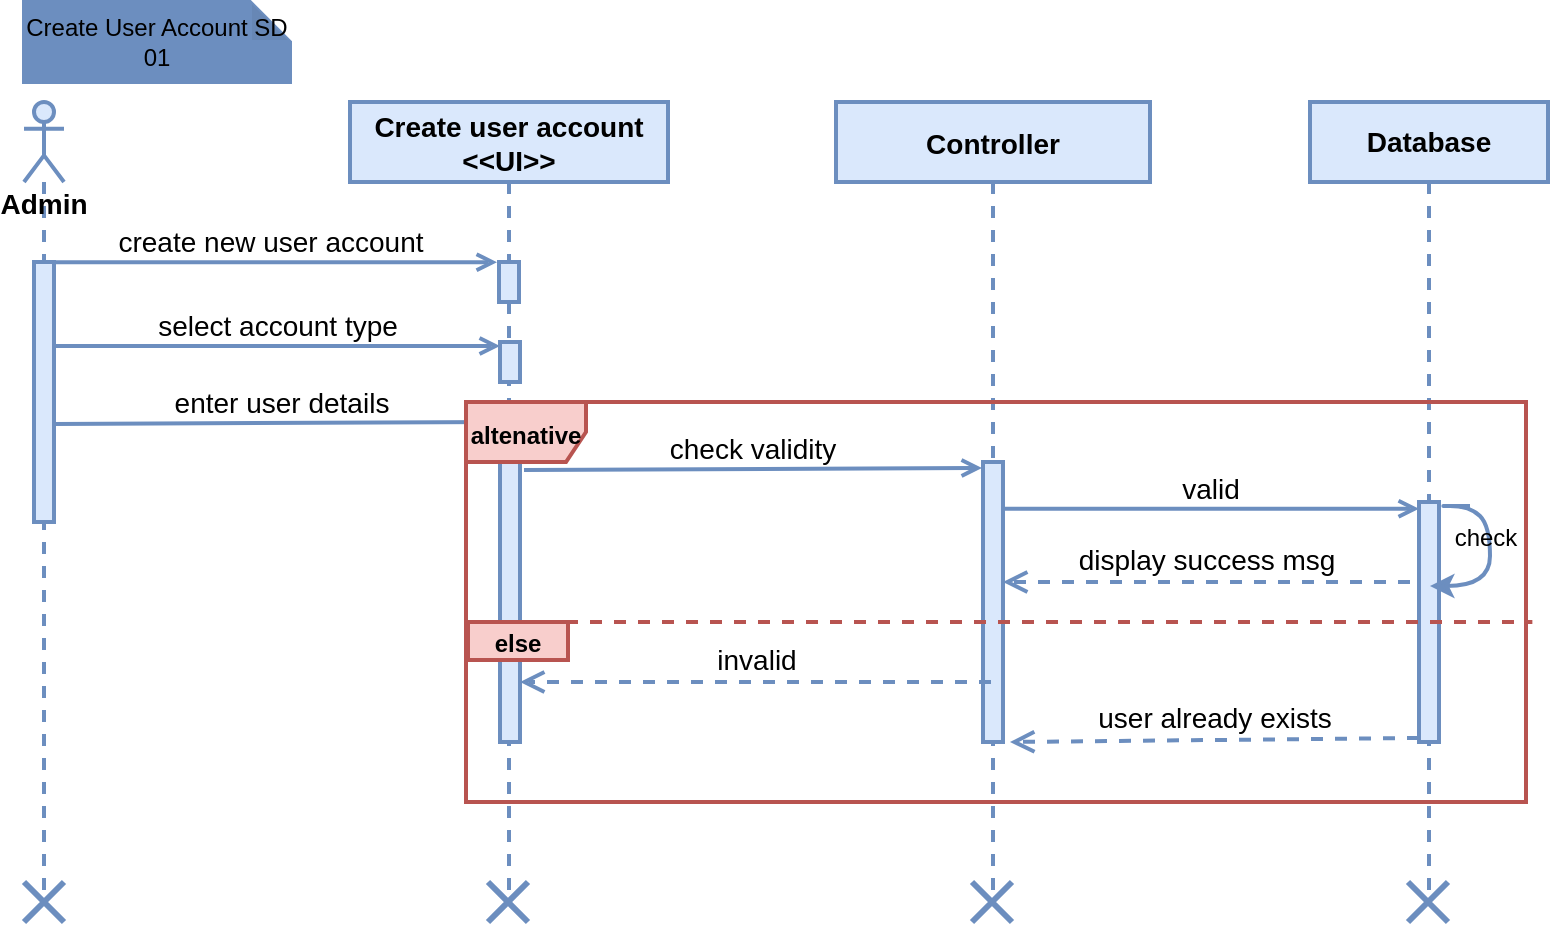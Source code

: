 <mxfile version="18.0.0" type="github" pages="5">
  <diagram id="kgpKYQtTHZ0yAKxKKP6v" name="Create user SD">
    <mxGraphModel dx="843" dy="440" grid="1" gridSize="10" guides="1" tooltips="1" connect="1" arrows="1" fold="1" page="1" pageScale="1" pageWidth="850" pageHeight="1100" math="0" shadow="0">
      <root>
        <mxCell id="0" />
        <mxCell id="1" parent="0" />
        <mxCell id="3nuBFxr9cyL0pnOWT2aG-1" value="Create user account&#xa;&lt;&lt;UI&gt;&gt;" style="shape=umlLifeline;perimeter=lifelinePerimeter;container=1;collapsible=0;recursiveResize=0;rounded=0;shadow=0;strokeWidth=2;fillColor=#dae8fc;strokeColor=#6c8ebf;fontSize=14;fontStyle=1" parent="1" vertex="1">
          <mxGeometry x="240" y="80" width="159" height="400" as="geometry" />
        </mxCell>
        <mxCell id="3nuBFxr9cyL0pnOWT2aG-2" value="" style="points=[];perimeter=orthogonalPerimeter;rounded=0;shadow=0;strokeWidth=2;fillColor=#dae8fc;strokeColor=#6c8ebf;fontSize=16;" parent="3nuBFxr9cyL0pnOWT2aG-1" vertex="1">
          <mxGeometry x="74.5" y="80" width="10" height="20" as="geometry" />
        </mxCell>
        <mxCell id="4RYpmid0m9nTcr_bTLxA-5" value="" style="html=1;points=[];perimeter=orthogonalPerimeter;fillColor=#dae8fc;strokeColor=#6c8ebf;fontSize=16;strokeWidth=2;" parent="3nuBFxr9cyL0pnOWT2aG-1" vertex="1">
          <mxGeometry x="75" y="120" width="10" height="20" as="geometry" />
        </mxCell>
        <mxCell id="4RYpmid0m9nTcr_bTLxA-6" value="" style="html=1;points=[];perimeter=orthogonalPerimeter;fillColor=#dae8fc;strokeColor=#6c8ebf;fontSize=16;strokeWidth=2;" parent="3nuBFxr9cyL0pnOWT2aG-1" vertex="1">
          <mxGeometry x="75" y="160" width="10" height="160" as="geometry" />
        </mxCell>
        <mxCell id="3nuBFxr9cyL0pnOWT2aG-5" value="Controller" style="shape=umlLifeline;perimeter=lifelinePerimeter;container=1;collapsible=0;recursiveResize=0;rounded=0;shadow=0;strokeWidth=2;fillColor=#dae8fc;strokeColor=#6c8ebf;fontSize=14;fontStyle=1" parent="1" vertex="1">
          <mxGeometry x="483" y="80" width="157" height="400" as="geometry" />
        </mxCell>
        <mxCell id="3nuBFxr9cyL0pnOWT2aG-6" value="" style="points=[];perimeter=orthogonalPerimeter;rounded=0;shadow=0;strokeWidth=2;fillColor=#dae8fc;strokeColor=#6c8ebf;fontSize=16;" parent="3nuBFxr9cyL0pnOWT2aG-5" vertex="1">
          <mxGeometry x="73.5" y="180" width="10" height="140" as="geometry" />
        </mxCell>
        <mxCell id="3nuBFxr9cyL0pnOWT2aG-8" value="create new user account" style="verticalAlign=bottom;endArrow=open;shadow=0;strokeWidth=2;entryX=-0.1;entryY=0.005;entryDx=0;entryDy=0;entryPerimeter=0;fillColor=#dae8fc;strokeColor=#6c8ebf;fontSize=14;endFill=0;" parent="1" source="4RYpmid0m9nTcr_bTLxA-1" target="3nuBFxr9cyL0pnOWT2aG-2" edge="1">
          <mxGeometry relative="1" as="geometry">
            <mxPoint x="430" y="160" as="sourcePoint" />
            <mxPoint x="300" y="160" as="targetPoint" />
          </mxGeometry>
        </mxCell>
        <mxCell id="4RYpmid0m9nTcr_bTLxA-1" value="Admin" style="shape=umlLifeline;participant=umlActor;perimeter=lifelinePerimeter;whiteSpace=wrap;html=1;container=1;collapsible=0;recursiveResize=0;verticalAlign=top;spacingTop=36;outlineConnect=0;size=40;fillColor=#dae8fc;strokeColor=#6c8ebf;fontSize=14;strokeWidth=2;fontStyle=1" parent="1" vertex="1">
          <mxGeometry x="77" y="80" width="20" height="400" as="geometry" />
        </mxCell>
        <mxCell id="4RYpmid0m9nTcr_bTLxA-2" value="" style="html=1;points=[];perimeter=orthogonalPerimeter;fillColor=#dae8fc;strokeColor=#6c8ebf;fontSize=16;strokeWidth=2;" parent="4RYpmid0m9nTcr_bTLxA-1" vertex="1">
          <mxGeometry x="5" y="80" width="10" height="130" as="geometry" />
        </mxCell>
        <mxCell id="4RYpmid0m9nTcr_bTLxA-3" value="Database" style="shape=umlLifeline;perimeter=lifelinePerimeter;whiteSpace=wrap;html=1;container=1;collapsible=0;recursiveResize=0;outlineConnect=0;fillColor=#dae8fc;strokeColor=#6c8ebf;fontSize=14;strokeWidth=2;fontStyle=1" parent="1" vertex="1">
          <mxGeometry x="720" y="80" width="119" height="400" as="geometry" />
        </mxCell>
        <mxCell id="tHt2RvObN3k_pVsOFl9c-3" value="" style="points=[];perimeter=orthogonalPerimeter;rounded=0;shadow=0;strokeWidth=2;fillColor=#dae8fc;strokeColor=#6c8ebf;fontSize=16;" vertex="1" parent="4RYpmid0m9nTcr_bTLxA-3">
          <mxGeometry x="54.5" y="200" width="10" height="120" as="geometry" />
        </mxCell>
        <mxCell id="tHt2RvObN3k_pVsOFl9c-12" value="user already exists" style="html=1;verticalAlign=bottom;endArrow=open;dashed=1;endSize=8;rounded=0;fontSize=14;fontColor=#000000;strokeColor=#6C8EBF;strokeWidth=2;exitX=-0.2;exitY=0.475;exitDx=0;exitDy=0;exitPerimeter=0;" edge="1" parent="4RYpmid0m9nTcr_bTLxA-3">
          <mxGeometry relative="1" as="geometry">
            <mxPoint x="54.5" y="318" as="sourcePoint" />
            <mxPoint x="-150" y="320" as="targetPoint" />
          </mxGeometry>
        </mxCell>
        <mxCell id="4RYpmid0m9nTcr_bTLxA-4" value="select account type" style="verticalAlign=bottom;endArrow=open;shadow=0;strokeWidth=2;fillColor=#dae8fc;strokeColor=#6c8ebf;fontSize=14;exitX=1.1;exitY=0.323;exitDx=0;exitDy=0;exitPerimeter=0;endFill=0;" parent="1" edge="1" target="4RYpmid0m9nTcr_bTLxA-5" source="4RYpmid0m9nTcr_bTLxA-2">
          <mxGeometry relative="1" as="geometry">
            <mxPoint x="175" y="201.04" as="sourcePoint" />
            <mxPoint x="310" y="200" as="targetPoint" />
          </mxGeometry>
        </mxCell>
        <mxCell id="4RYpmid0m9nTcr_bTLxA-7" value="enter user details" style="verticalAlign=bottom;endArrow=open;shadow=0;strokeWidth=2;exitX=1;exitY=0.623;exitDx=0;exitDy=0;exitPerimeter=0;fillColor=#dae8fc;strokeColor=#6c8ebf;fontSize=14;endFill=0;" parent="1" source="4RYpmid0m9nTcr_bTLxA-2" edge="1">
          <mxGeometry relative="1" as="geometry">
            <mxPoint x="179.5" y="230.1" as="sourcePoint" />
            <mxPoint x="320" y="240" as="targetPoint" />
          </mxGeometry>
        </mxCell>
        <mxCell id="4RYpmid0m9nTcr_bTLxA-8" value="&lt;b&gt;&lt;font style=&quot;font-size: 12px;&quot;&gt;altenative&lt;/font&gt;&lt;/b&gt;" style="shape=umlFrame;whiteSpace=wrap;html=1;fillColor=#f8cecc;strokeColor=#b85450;fontSize=16;strokeWidth=2;" parent="1" vertex="1">
          <mxGeometry x="298" y="230" width="530" height="200" as="geometry" />
        </mxCell>
        <mxCell id="tHt2RvObN3k_pVsOFl9c-1" value="" style="endArrow=none;dashed=1;html=1;rounded=0;strokeWidth=2;strokeColor=#b85450;fillColor=#f8cecc;entryX=1.006;entryY=0.55;entryDx=0;entryDy=0;entryPerimeter=0;" edge="1" parent="1" target="4RYpmid0m9nTcr_bTLxA-8">
          <mxGeometry width="50" height="50" relative="1" as="geometry">
            <mxPoint x="300" y="340" as="sourcePoint" />
            <mxPoint x="830" y="335" as="targetPoint" />
          </mxGeometry>
        </mxCell>
        <mxCell id="tHt2RvObN3k_pVsOFl9c-2" value="check validity" style="verticalAlign=bottom;endArrow=open;shadow=0;strokeWidth=2;exitX=1.2;exitY=0.15;exitDx=0;exitDy=0;exitPerimeter=0;fillColor=#dae8fc;strokeColor=#6c8ebf;fontSize=14;endFill=0;entryX=-0.05;entryY=0.021;entryDx=0;entryDy=0;entryPerimeter=0;" edge="1" parent="1" source="4RYpmid0m9nTcr_bTLxA-6" target="3nuBFxr9cyL0pnOWT2aG-6">
          <mxGeometry relative="1" as="geometry">
            <mxPoint x="330" y="262.72" as="sourcePoint" />
            <mxPoint x="504" y="262.72" as="targetPoint" />
          </mxGeometry>
        </mxCell>
        <mxCell id="tHt2RvObN3k_pVsOFl9c-10" value="&lt;div&gt;&lt;font style=&quot;font-size: 14px;&quot;&gt;display success msg&lt;/font&gt;&lt;/div&gt;" style="html=1;verticalAlign=bottom;endArrow=open;dashed=1;endSize=8;rounded=0;fontSize=14;fontColor=#000000;strokeColor=#6C8EBF;strokeWidth=2;" edge="1" parent="1" target="3nuBFxr9cyL0pnOWT2aG-6">
          <mxGeometry relative="1" as="geometry">
            <mxPoint x="770" y="320" as="sourcePoint" />
            <mxPoint x="510" y="319" as="targetPoint" />
          </mxGeometry>
        </mxCell>
        <mxCell id="tHt2RvObN3k_pVsOFl9c-13" value="&lt;font style=&quot;font-size: 12px;&quot;&gt;&lt;b&gt;else&lt;/b&gt;&lt;/font&gt;" style="text;html=1;strokeColor=#b85450;fillColor=#f8cecc;align=center;verticalAlign=middle;whiteSpace=wrap;rounded=0;fontSize=14;strokeWidth=2;" vertex="1" parent="1">
          <mxGeometry x="299" y="340" width="50" height="19" as="geometry" />
        </mxCell>
        <mxCell id="tHt2RvObN3k_pVsOFl9c-17" value="" style="shape=umlDestroy;whiteSpace=wrap;html=1;strokeWidth=3;fontSize=12;fillColor=#6C8EBF;strokeColor=#6C8EBF;" vertex="1" parent="1">
          <mxGeometry x="77" y="470" width="20" height="20" as="geometry" />
        </mxCell>
        <mxCell id="tHt2RvObN3k_pVsOFl9c-18" value="" style="shape=umlDestroy;whiteSpace=wrap;html=1;strokeWidth=3;fontSize=12;fillColor=#6C8EBF;strokeColor=#6C8EBF;" vertex="1" parent="1">
          <mxGeometry x="309" y="470" width="20" height="20" as="geometry" />
        </mxCell>
        <mxCell id="tHt2RvObN3k_pVsOFl9c-19" value="" style="shape=umlDestroy;whiteSpace=wrap;html=1;strokeWidth=3;fontSize=12;fillColor=#6C8EBF;strokeColor=#6C8EBF;" vertex="1" parent="1">
          <mxGeometry x="551" y="470" width="20" height="20" as="geometry" />
        </mxCell>
        <mxCell id="tHt2RvObN3k_pVsOFl9c-20" value="" style="shape=umlDestroy;whiteSpace=wrap;html=1;strokeWidth=3;fontSize=12;fillColor=#6C8EBF;strokeColor=#6C8EBF;" vertex="1" parent="1">
          <mxGeometry x="769" y="470" width="20" height="20" as="geometry" />
        </mxCell>
        <mxCell id="tHt2RvObN3k_pVsOFl9c-4" value="valid" style="verticalAlign=bottom;endArrow=open;shadow=0;strokeWidth=2;exitX=1;exitY=0.167;exitDx=0;exitDy=0;exitPerimeter=0;fillColor=#dae8fc;strokeColor=#6c8ebf;fontSize=14;endFill=0;startArrow=none;" edge="1" parent="1" source="3nuBFxr9cyL0pnOWT2aG-6" target="tHt2RvObN3k_pVsOFl9c-3">
          <mxGeometry relative="1" as="geometry">
            <mxPoint x="539" y="279.0" as="sourcePoint" />
            <mxPoint x="713" y="279.0" as="targetPoint" />
          </mxGeometry>
        </mxCell>
        <mxCell id="tHt2RvObN3k_pVsOFl9c-11" value="invalid" style="html=1;verticalAlign=bottom;endArrow=open;dashed=1;endSize=8;rounded=0;fontSize=14;fontColor=#000000;strokeColor=#6C8EBF;strokeWidth=2;" edge="1" parent="1">
          <mxGeometry relative="1" as="geometry">
            <mxPoint x="560.5" y="370" as="sourcePoint" />
            <mxPoint x="325" y="370" as="targetPoint" />
          </mxGeometry>
        </mxCell>
        <mxCell id="tHt2RvObN3k_pVsOFl9c-23" value="" style="curved=1;endArrow=classic;html=1;rounded=0;fontSize=12;fontColor=#000000;strokeColor=#6C8EBF;strokeWidth=2;" edge="1" parent="1">
          <mxGeometry width="50" height="50" relative="1" as="geometry">
            <mxPoint x="800" y="282" as="sourcePoint" />
            <mxPoint x="780" y="322" as="targetPoint" />
            <Array as="points">
              <mxPoint x="780" y="282" />
              <mxPoint x="800" y="282" />
              <mxPoint x="810" y="292" />
              <mxPoint x="810" y="322" />
            </Array>
          </mxGeometry>
        </mxCell>
        <mxCell id="tHt2RvObN3k_pVsOFl9c-25" value="check" style="text;html=1;strokeColor=none;fillColor=none;align=center;verticalAlign=middle;whiteSpace=wrap;rounded=0;fontSize=12;fontColor=#000000;" vertex="1" parent="1">
          <mxGeometry x="788" y="290" width="40" height="15" as="geometry" />
        </mxCell>
        <mxCell id="3N8802fA-vlq7qVJOav6-1" value="Create User Account SD 01" style="shape=note;whiteSpace=wrap;html=1;backgroundOutline=1;darkOpacity=0.05;fontSize=12;fontColor=#000000;strokeColor=#6C8EBF;strokeWidth=2;fillColor=#6C8EBF;size=20;" vertex="1" parent="1">
          <mxGeometry x="77" y="30" width="133" height="40" as="geometry" />
        </mxCell>
      </root>
    </mxGraphModel>
  </diagram>
  <diagram id="Y2DqSClyAVLiw9lyjrO1" name="Update user account SD">
    <mxGraphModel dx="843" dy="440" grid="1" gridSize="10" guides="1" tooltips="1" connect="1" arrows="1" fold="1" page="1" pageScale="1" pageWidth="850" pageHeight="1100" math="0" shadow="0">
      <root>
        <mxCell id="0" />
        <mxCell id="1" parent="0" />
        <mxCell id="FVSvNC58EBvvYum9L8pk-1" value="Update user account&#xa;&lt;&lt;UI&gt;&gt;" style="shape=umlLifeline;perimeter=lifelinePerimeter;container=1;collapsible=0;recursiveResize=0;rounded=0;shadow=0;strokeWidth=2;fillColor=#dae8fc;strokeColor=#6c8ebf;fontSize=14;align=center;fontStyle=1" vertex="1" parent="1">
          <mxGeometry x="210" y="90" width="159" height="400" as="geometry" />
        </mxCell>
        <mxCell id="FVSvNC58EBvvYum9L8pk-4" value="" style="html=1;points=[];perimeter=orthogonalPerimeter;fillColor=#dae8fc;strokeColor=#6c8ebf;fontSize=16;strokeWidth=2;" vertex="1" parent="FVSvNC58EBvvYum9L8pk-1">
          <mxGeometry x="75" y="80" width="10" height="190" as="geometry" />
        </mxCell>
        <mxCell id="FVSvNC58EBvvYum9L8pk-5" value="Controller" style="shape=umlLifeline;perimeter=lifelinePerimeter;container=1;collapsible=0;recursiveResize=0;rounded=0;shadow=0;strokeWidth=2;fillColor=#dae8fc;strokeColor=#6c8ebf;fontSize=14;fontStyle=1" vertex="1" parent="1">
          <mxGeometry x="453" y="90" width="157" height="400" as="geometry" />
        </mxCell>
        <mxCell id="FVSvNC58EBvvYum9L8pk-6" value="" style="points=[];perimeter=orthogonalPerimeter;rounded=0;shadow=0;strokeWidth=2;fillColor=#dae8fc;strokeColor=#6c8ebf;fontSize=16;" vertex="1" parent="FVSvNC58EBvvYum9L8pk-5">
          <mxGeometry x="73.5" y="190" width="10" height="130" as="geometry" />
        </mxCell>
        <mxCell id="GKbNy7sdlXoBkddOrL0O-2" value="&lt;div&gt;&lt;font style=&quot;font-size: 14px;&quot;&gt;display user detail&lt;br&gt;&lt;/font&gt;&lt;/div&gt;" style="html=1;verticalAlign=bottom;endArrow=open;dashed=1;endSize=8;rounded=0;fontSize=14;fontColor=#000000;strokeColor=#6C8EBF;strokeWidth=2;entryX=0.8;entryY=-0.05;entryDx=0;entryDy=0;entryPerimeter=0;" edge="1" parent="FVSvNC58EBvvYum9L8pk-5">
          <mxGeometry relative="1" as="geometry">
            <mxPoint x="287" y="130" as="sourcePoint" />
            <mxPoint x="-160" y="129" as="targetPoint" />
          </mxGeometry>
        </mxCell>
        <mxCell id="FVSvNC58EBvvYum9L8pk-7" value="search user account" style="verticalAlign=bottom;endArrow=open;shadow=0;strokeWidth=2;entryX=-0.1;entryY=0.005;entryDx=0;entryDy=0;entryPerimeter=0;fillColor=#dae8fc;strokeColor=#6c8ebf;fontSize=14;endFill=0;" edge="1" parent="1" source="FVSvNC58EBvvYum9L8pk-8">
          <mxGeometry relative="1" as="geometry">
            <mxPoint x="400" y="170" as="sourcePoint" />
            <mxPoint x="283.5" y="170.1" as="targetPoint" />
          </mxGeometry>
        </mxCell>
        <mxCell id="FVSvNC58EBvvYum9L8pk-8" value="&lt;b&gt;&lt;font style=&quot;font-size: 14px;&quot;&gt;Admin&lt;/font&gt;&lt;/b&gt;" style="shape=umlLifeline;participant=umlActor;perimeter=lifelinePerimeter;whiteSpace=wrap;html=1;container=1;collapsible=0;recursiveResize=0;verticalAlign=top;spacingTop=36;outlineConnect=0;size=40;fillColor=#dae8fc;strokeColor=#6c8ebf;fontSize=16;strokeWidth=2;" vertex="1" parent="1">
          <mxGeometry x="47" y="90" width="20" height="400" as="geometry" />
        </mxCell>
        <mxCell id="FVSvNC58EBvvYum9L8pk-9" value="" style="html=1;points=[];perimeter=orthogonalPerimeter;fillColor=#dae8fc;strokeColor=#6c8ebf;fontSize=16;strokeWidth=2;" vertex="1" parent="FVSvNC58EBvvYum9L8pk-8">
          <mxGeometry x="5" y="80" width="10" height="110" as="geometry" />
        </mxCell>
        <mxCell id="FVSvNC58EBvvYum9L8pk-10" value="&lt;font style=&quot;font-size: 14px;&quot;&gt;&lt;b&gt;Database&lt;/b&gt;&lt;/font&gt;" style="shape=umlLifeline;perimeter=lifelinePerimeter;whiteSpace=wrap;html=1;container=1;collapsible=0;recursiveResize=0;outlineConnect=0;fillColor=#dae8fc;strokeColor=#6c8ebf;fontSize=16;strokeWidth=2;" vertex="1" parent="1">
          <mxGeometry x="690" y="90" width="119" height="400" as="geometry" />
        </mxCell>
        <mxCell id="FVSvNC58EBvvYum9L8pk-12" value="user already exists" style="html=1;verticalAlign=bottom;endArrow=open;dashed=1;endSize=8;rounded=0;fontSize=14;fontColor=#000000;strokeColor=#6C8EBF;strokeWidth=2;exitX=-0.2;exitY=0.475;exitDx=0;exitDy=0;exitPerimeter=0;" edge="1" parent="FVSvNC58EBvvYum9L8pk-10">
          <mxGeometry relative="1" as="geometry">
            <mxPoint x="52.5" y="311" as="sourcePoint" />
            <mxPoint x="-152" y="313" as="targetPoint" />
          </mxGeometry>
        </mxCell>
        <mxCell id="GKbNy7sdlXoBkddOrL0O-3" value="" style="html=1;points=[];perimeter=orthogonalPerimeter;fillColor=#dae8fc;strokeColor=#6c8ebf;fontSize=16;strokeWidth=2;" vertex="1" parent="FVSvNC58EBvvYum9L8pk-10">
          <mxGeometry x="54.5" y="90" width="10" height="230" as="geometry" />
        </mxCell>
        <mxCell id="FVSvNC58EBvvYum9L8pk-13" value="fill date" style="verticalAlign=bottom;endArrow=open;shadow=0;strokeWidth=2;fillColor=#dae8fc;strokeColor=#6c8ebf;fontSize=14;exitX=1.1;exitY=0.323;exitDx=0;exitDy=0;exitPerimeter=0;endFill=0;" edge="1" parent="1">
          <mxGeometry relative="1" as="geometry">
            <mxPoint x="63" y="244.99" as="sourcePoint" />
            <mxPoint x="285" y="244.99" as="targetPoint" />
          </mxGeometry>
        </mxCell>
        <mxCell id="FVSvNC58EBvvYum9L8pk-14" value="click update button" style="verticalAlign=bottom;endArrow=open;shadow=0;strokeWidth=2;exitX=1;exitY=0.623;exitDx=0;exitDy=0;exitPerimeter=0;fillColor=#dae8fc;strokeColor=#6c8ebf;fontSize=14;endFill=0;" edge="1" parent="1">
          <mxGeometry relative="1" as="geometry">
            <mxPoint x="60" y="270.99" as="sourcePoint" />
            <mxPoint x="288" y="270" as="targetPoint" />
          </mxGeometry>
        </mxCell>
        <mxCell id="FVSvNC58EBvvYum9L8pk-18" value="&lt;div&gt;&lt;font style=&quot;font-size: 14px;&quot;&gt;display success msg&lt;/font&gt;&lt;/div&gt;" style="html=1;verticalAlign=bottom;endArrow=open;dashed=1;endSize=8;rounded=0;fontSize=14;fontColor=#000000;strokeColor=#6C8EBF;strokeWidth=2;" edge="1" parent="1">
          <mxGeometry relative="1" as="geometry">
            <mxPoint x="740" y="321" as="sourcePoint" />
            <mxPoint x="536.5" y="321" as="targetPoint" />
          </mxGeometry>
        </mxCell>
        <mxCell id="FVSvNC58EBvvYum9L8pk-20" value="" style="shape=umlDestroy;whiteSpace=wrap;html=1;strokeWidth=3;fontSize=12;fillColor=#6C8EBF;strokeColor=#6C8EBF;" vertex="1" parent="1">
          <mxGeometry x="47" y="480" width="20" height="20" as="geometry" />
        </mxCell>
        <mxCell id="FVSvNC58EBvvYum9L8pk-21" value="" style="shape=umlDestroy;whiteSpace=wrap;html=1;strokeWidth=3;fontSize=12;fillColor=#6C8EBF;strokeColor=#6C8EBF;" vertex="1" parent="1">
          <mxGeometry x="279" y="480" width="20" height="20" as="geometry" />
        </mxCell>
        <mxCell id="FVSvNC58EBvvYum9L8pk-22" value="" style="shape=umlDestroy;whiteSpace=wrap;html=1;strokeWidth=3;fontSize=12;fillColor=#6C8EBF;strokeColor=#6C8EBF;" vertex="1" parent="1">
          <mxGeometry x="521" y="480" width="20" height="20" as="geometry" />
        </mxCell>
        <mxCell id="FVSvNC58EBvvYum9L8pk-23" value="" style="shape=umlDestroy;whiteSpace=wrap;html=1;strokeWidth=3;fontSize=12;fillColor=#6C8EBF;strokeColor=#6C8EBF;fontStyle=0;labelBackgroundColor=none;" vertex="1" parent="1">
          <mxGeometry x="739" y="480" width="20" height="20" as="geometry" />
        </mxCell>
        <mxCell id="FVSvNC58EBvvYum9L8pk-24" value="save" style="verticalAlign=bottom;endArrow=open;shadow=0;strokeWidth=2;exitX=1;exitY=0.167;exitDx=0;exitDy=0;exitPerimeter=0;fillColor=#dae8fc;strokeColor=#6c8ebf;fontSize=14;endFill=0;startArrow=none;" edge="1" parent="1">
          <mxGeometry relative="1" as="geometry">
            <mxPoint x="536.5" y="296.38" as="sourcePoint" />
            <mxPoint x="744.5" y="296.38" as="targetPoint" />
          </mxGeometry>
        </mxCell>
        <mxCell id="FVSvNC58EBvvYum9L8pk-25" value="invalid" style="html=1;verticalAlign=bottom;endArrow=open;dashed=1;endSize=8;rounded=0;fontSize=14;fontColor=#000000;strokeColor=#6C8EBF;strokeWidth=2;" edge="1" parent="1">
          <mxGeometry relative="1" as="geometry">
            <mxPoint x="528.5" y="358" as="sourcePoint" />
            <mxPoint x="293" y="358" as="targetPoint" />
          </mxGeometry>
        </mxCell>
        <mxCell id="FVSvNC58EBvvYum9L8pk-28" value="&lt;div&gt;Update User Account &lt;br&gt;&lt;/div&gt;&lt;div&gt;SD 02&lt;/div&gt;" style="shape=note;whiteSpace=wrap;html=1;backgroundOutline=1;darkOpacity=0.05;fontSize=12;fontColor=#000000;strokeColor=#6C8EBF;strokeWidth=2;fillColor=#6C8EBF;size=20;" vertex="1" parent="1">
          <mxGeometry x="43" y="30" width="143" height="50" as="geometry" />
        </mxCell>
        <mxCell id="GKbNy7sdlXoBkddOrL0O-1" value="search" style="verticalAlign=bottom;endArrow=open;shadow=0;strokeWidth=2;fillColor=#dae8fc;strokeColor=#6c8ebf;fontSize=14;endFill=0;entryX=0.15;entryY=0;entryDx=0;entryDy=0;entryPerimeter=0;exitX=0.9;exitY=0.046;exitDx=0;exitDy=0;exitPerimeter=0;" edge="1" parent="1" source="FVSvNC58EBvvYum9L8pk-4" target="GKbNy7sdlXoBkddOrL0O-3">
          <mxGeometry relative="1" as="geometry">
            <mxPoint x="300" y="180" as="sourcePoint" />
            <mxPoint x="740" y="180" as="targetPoint" />
          </mxGeometry>
        </mxCell>
        <mxCell id="GKbNy7sdlXoBkddOrL0O-7" value="" style="group" vertex="1" connectable="0" parent="1">
          <mxGeometry x="257" y="150" width="553" height="280" as="geometry" />
        </mxCell>
        <mxCell id="FVSvNC58EBvvYum9L8pk-15" value="&lt;b&gt;&lt;font style=&quot;font-size: 12px;&quot;&gt;altenative&lt;/font&gt;&lt;/b&gt;" style="shape=umlFrame;whiteSpace=wrap;html=1;fillColor=#f8cecc;strokeColor=#b85450;fontSize=16;strokeWidth=2;" vertex="1" parent="GKbNy7sdlXoBkddOrL0O-7">
          <mxGeometry x="2.132" width="548.611" height="280" as="geometry" />
        </mxCell>
        <mxCell id="FVSvNC58EBvvYum9L8pk-16" value="" style="endArrow=none;dashed=1;html=1;rounded=0;strokeWidth=2;strokeColor=#b85450;fillColor=#f8cecc;entryX=1.006;entryY=0.55;entryDx=0;entryDy=0;entryPerimeter=0;exitX=-0.002;exitY=0.55;exitDx=0;exitDy=0;exitPerimeter=0;" edge="1" parent="GKbNy7sdlXoBkddOrL0O-7">
          <mxGeometry width="50" height="50" relative="1" as="geometry">
            <mxPoint y="180.92" as="sourcePoint" />
            <mxPoint x="553" y="180.92" as="targetPoint" />
          </mxGeometry>
        </mxCell>
        <mxCell id="FVSvNC58EBvvYum9L8pk-19" value="&lt;font style=&quot;font-size: 12px;&quot;&gt;&lt;b&gt;else&lt;/b&gt;&lt;/font&gt;" style="text;html=1;strokeColor=#b85450;fillColor=#f8cecc;align=center;verticalAlign=middle;whiteSpace=wrap;rounded=0;fontSize=14;strokeWidth=2;" vertex="1" parent="GKbNy7sdlXoBkddOrL0O-7">
          <mxGeometry x="2.132" y="180.92" width="51.756" height="26.6" as="geometry" />
        </mxCell>
        <mxCell id="GKbNy7sdlXoBkddOrL0O-8" value="" style="group" vertex="1" connectable="0" parent="1">
          <mxGeometry x="750" y="180" width="48" height="40" as="geometry" />
        </mxCell>
        <mxCell id="FVSvNC58EBvvYum9L8pk-26" value="" style="curved=1;endArrow=classic;html=1;rounded=0;fontSize=12;fontColor=#000000;strokeColor=#6C8EBF;strokeWidth=2;" edge="1" parent="GKbNy7sdlXoBkddOrL0O-8">
          <mxGeometry width="50" height="50" relative="1" as="geometry">
            <mxPoint x="20" as="sourcePoint" />
            <mxPoint y="40" as="targetPoint" />
            <Array as="points">
              <mxPoint />
              <mxPoint x="20" />
              <mxPoint x="30" y="10" />
              <mxPoint x="30" y="40" />
            </Array>
          </mxGeometry>
        </mxCell>
        <mxCell id="FVSvNC58EBvvYum9L8pk-27" value="check" style="text;html=1;strokeColor=none;fillColor=none;align=center;verticalAlign=middle;whiteSpace=wrap;rounded=0;fontSize=12;fontColor=#000000;" vertex="1" parent="GKbNy7sdlXoBkddOrL0O-8">
          <mxGeometry x="8" y="8" width="40" height="15" as="geometry" />
        </mxCell>
        <mxCell id="FVSvNC58EBvvYum9L8pk-17" value="check validity" style="verticalAlign=bottom;endArrow=open;shadow=0;strokeWidth=2;fillColor=#dae8fc;strokeColor=#6c8ebf;fontSize=14;endFill=0;entryX=0.15;entryY=0.021;entryDx=0;entryDy=0;entryPerimeter=0;" edge="1" parent="1" source="FVSvNC58EBvvYum9L8pk-4" target="FVSvNC58EBvvYum9L8pk-6">
          <mxGeometry relative="1" as="geometry">
            <mxPoint x="291" y="259" as="sourcePoint" />
            <mxPoint x="529.5" y="259" as="targetPoint" />
          </mxGeometry>
        </mxCell>
      </root>
    </mxGraphModel>
  </diagram>
  <diagram id="j6jt7y_kJnNKmlTHalgi" name="Delete user account SD">
    <mxGraphModel dx="843" dy="440" grid="1" gridSize="10" guides="1" tooltips="1" connect="1" arrows="1" fold="1" page="1" pageScale="1" pageWidth="850" pageHeight="1100" math="0" shadow="0">
      <root>
        <mxCell id="0" />
        <mxCell id="1" parent="0" />
        <mxCell id="Xm6CjcGX6yoMXYn7vOd5-1" value="Delete user account&#xa;&lt;&lt;UI&gt;&gt;" style="shape=umlLifeline;perimeter=lifelinePerimeter;container=1;collapsible=0;recursiveResize=0;rounded=0;shadow=0;strokeWidth=2;fillColor=#dae8fc;strokeColor=#6c8ebf;fontSize=14;align=center;fontStyle=1" vertex="1" parent="1">
          <mxGeometry x="210" y="90" width="159" height="400" as="geometry" />
        </mxCell>
        <mxCell id="Xm6CjcGX6yoMXYn7vOd5-2" value="" style="html=1;points=[];perimeter=orthogonalPerimeter;fillColor=#dae8fc;strokeColor=#6c8ebf;fontSize=16;strokeWidth=2;" vertex="1" parent="Xm6CjcGX6yoMXYn7vOd5-1">
          <mxGeometry x="75" y="80" width="10" height="190" as="geometry" />
        </mxCell>
        <mxCell id="Xm6CjcGX6yoMXYn7vOd5-3" value="Controller" style="shape=umlLifeline;perimeter=lifelinePerimeter;container=1;collapsible=0;recursiveResize=0;rounded=0;shadow=0;strokeWidth=2;fillColor=#dae8fc;strokeColor=#6c8ebf;fontSize=14;fontStyle=1" vertex="1" parent="1">
          <mxGeometry x="453" y="90" width="157" height="400" as="geometry" />
        </mxCell>
        <mxCell id="Xm6CjcGX6yoMXYn7vOd5-5" value="&lt;div&gt;&lt;font style=&quot;font-size: 14px;&quot;&gt;display user detail&lt;br&gt;&lt;/font&gt;&lt;/div&gt;" style="html=1;verticalAlign=bottom;endArrow=open;dashed=1;endSize=8;rounded=0;fontSize=14;fontColor=#000000;strokeColor=#6C8EBF;strokeWidth=2;entryX=0.8;entryY=-0.05;entryDx=0;entryDy=0;entryPerimeter=0;" edge="1" parent="Xm6CjcGX6yoMXYn7vOd5-3">
          <mxGeometry relative="1" as="geometry">
            <mxPoint x="287" y="130" as="sourcePoint" />
            <mxPoint x="-160" y="129" as="targetPoint" />
          </mxGeometry>
        </mxCell>
        <mxCell id="Xm6CjcGX6yoMXYn7vOd5-6" value="search user account" style="verticalAlign=bottom;endArrow=open;shadow=0;strokeWidth=2;entryX=-0.1;entryY=0.005;entryDx=0;entryDy=0;entryPerimeter=0;fillColor=#dae8fc;strokeColor=#6c8ebf;fontSize=14;endFill=0;" edge="1" parent="1" source="Xm6CjcGX6yoMXYn7vOd5-7">
          <mxGeometry relative="1" as="geometry">
            <mxPoint x="400" y="170" as="sourcePoint" />
            <mxPoint x="283.5" y="170.1" as="targetPoint" />
          </mxGeometry>
        </mxCell>
        <mxCell id="Xm6CjcGX6yoMXYn7vOd5-7" value="&lt;b&gt;&lt;font style=&quot;font-size: 14px;&quot;&gt;Admin&lt;/font&gt;&lt;/b&gt;" style="shape=umlLifeline;participant=umlActor;perimeter=lifelinePerimeter;whiteSpace=wrap;html=1;container=1;collapsible=0;recursiveResize=0;verticalAlign=top;spacingTop=36;outlineConnect=0;size=40;fillColor=#dae8fc;strokeColor=#6c8ebf;fontSize=16;strokeWidth=2;" vertex="1" parent="1">
          <mxGeometry x="47" y="90" width="20" height="400" as="geometry" />
        </mxCell>
        <mxCell id="Xm6CjcGX6yoMXYn7vOd5-8" value="" style="html=1;points=[];perimeter=orthogonalPerimeter;fillColor=#dae8fc;strokeColor=#6c8ebf;fontSize=16;strokeWidth=2;" vertex="1" parent="Xm6CjcGX6yoMXYn7vOd5-7">
          <mxGeometry x="5" y="80" width="10" height="110" as="geometry" />
        </mxCell>
        <mxCell id="Xm6CjcGX6yoMXYn7vOd5-9" value="&lt;font style=&quot;font-size: 14px;&quot;&gt;&lt;b&gt;Database&lt;/b&gt;&lt;/font&gt;" style="shape=umlLifeline;perimeter=lifelinePerimeter;whiteSpace=wrap;html=1;container=1;collapsible=0;recursiveResize=0;outlineConnect=0;fillColor=#dae8fc;strokeColor=#6c8ebf;fontSize=16;strokeWidth=2;" vertex="1" parent="1">
          <mxGeometry x="690" y="90" width="119" height="400" as="geometry" />
        </mxCell>
        <mxCell id="Xm6CjcGX6yoMXYn7vOd5-10" value="user dose not exists" style="html=1;verticalAlign=bottom;endArrow=open;dashed=1;endSize=8;rounded=0;fontSize=14;fontColor=#000000;strokeColor=#6C8EBF;strokeWidth=2;exitX=-0.2;exitY=0.475;exitDx=0;exitDy=0;exitPerimeter=0;" edge="1" parent="Xm6CjcGX6yoMXYn7vOd5-9">
          <mxGeometry relative="1" as="geometry">
            <mxPoint x="59.5" y="270" as="sourcePoint" />
            <mxPoint x="-395.5" y="270" as="targetPoint" />
          </mxGeometry>
        </mxCell>
        <mxCell id="Xm6CjcGX6yoMXYn7vOd5-11" value="" style="html=1;points=[];perimeter=orthogonalPerimeter;fillColor=#dae8fc;strokeColor=#6c8ebf;fontSize=16;strokeWidth=2;" vertex="1" parent="Xm6CjcGX6yoMXYn7vOd5-9">
          <mxGeometry x="54.5" y="89" width="10" height="181" as="geometry" />
        </mxCell>
        <mxCell id="Xm6CjcGX6yoMXYn7vOd5-13" value="click delete button" style="verticalAlign=bottom;endArrow=open;shadow=0;strokeWidth=2;exitX=1;exitY=0.623;exitDx=0;exitDy=0;exitPerimeter=0;fillColor=#dae8fc;strokeColor=#6c8ebf;fontSize=14;endFill=0;" edge="1" parent="1">
          <mxGeometry relative="1" as="geometry">
            <mxPoint x="60" y="245.99" as="sourcePoint" />
            <mxPoint x="288" y="245" as="targetPoint" />
          </mxGeometry>
        </mxCell>
        <mxCell id="Xm6CjcGX6yoMXYn7vOd5-14" value="&lt;div&gt;&lt;font style=&quot;font-size: 14px;&quot;&gt;display success msg&lt;/font&gt;&lt;/div&gt;" style="html=1;verticalAlign=bottom;endArrow=open;dashed=1;endSize=8;rounded=0;fontSize=14;fontColor=#000000;strokeColor=#6C8EBF;strokeWidth=2;" edge="1" parent="1">
          <mxGeometry relative="1" as="geometry">
            <mxPoint x="744" y="308" as="sourcePoint" />
            <mxPoint x="293.5" y="308" as="targetPoint" />
          </mxGeometry>
        </mxCell>
        <mxCell id="Xm6CjcGX6yoMXYn7vOd5-15" value="" style="shape=umlDestroy;whiteSpace=wrap;html=1;strokeWidth=3;fontSize=12;fillColor=#6C8EBF;strokeColor=#6C8EBF;" vertex="1" parent="1">
          <mxGeometry x="47" y="480" width="20" height="20" as="geometry" />
        </mxCell>
        <mxCell id="Xm6CjcGX6yoMXYn7vOd5-16" value="" style="shape=umlDestroy;whiteSpace=wrap;html=1;strokeWidth=3;fontSize=12;fillColor=#6C8EBF;strokeColor=#6C8EBF;" vertex="1" parent="1">
          <mxGeometry x="279" y="480" width="20" height="20" as="geometry" />
        </mxCell>
        <mxCell id="Xm6CjcGX6yoMXYn7vOd5-17" value="" style="shape=umlDestroy;whiteSpace=wrap;html=1;strokeWidth=3;fontSize=12;fillColor=#6C8EBF;strokeColor=#6C8EBF;" vertex="1" parent="1">
          <mxGeometry x="521" y="480" width="20" height="20" as="geometry" />
        </mxCell>
        <mxCell id="Xm6CjcGX6yoMXYn7vOd5-18" value="" style="shape=umlDestroy;whiteSpace=wrap;html=1;strokeWidth=3;fontSize=12;fillColor=#6C8EBF;strokeColor=#6C8EBF;fontStyle=0;labelBackgroundColor=none;" vertex="1" parent="1">
          <mxGeometry x="739" y="480" width="20" height="20" as="geometry" />
        </mxCell>
        <mxCell id="Xm6CjcGX6yoMXYn7vOd5-21" value="&lt;div&gt;Delete User Account &lt;br&gt;&lt;/div&gt;&lt;div&gt;SD 03&lt;/div&gt;" style="shape=note;whiteSpace=wrap;html=1;backgroundOutline=1;darkOpacity=0.05;fontSize=12;fontColor=#000000;strokeColor=#6C8EBF;strokeWidth=2;fillColor=#6C8EBF;size=20;" vertex="1" parent="1">
          <mxGeometry x="43" y="30" width="143" height="50" as="geometry" />
        </mxCell>
        <mxCell id="Xm6CjcGX6yoMXYn7vOd5-22" value="search" style="verticalAlign=bottom;endArrow=open;shadow=0;strokeWidth=2;fillColor=#dae8fc;strokeColor=#6c8ebf;fontSize=14;endFill=0;entryX=0.15;entryY=0;entryDx=0;entryDy=0;entryPerimeter=0;exitX=0.9;exitY=0.046;exitDx=0;exitDy=0;exitPerimeter=0;" edge="1" parent="1" source="Xm6CjcGX6yoMXYn7vOd5-2" target="Xm6CjcGX6yoMXYn7vOd5-11">
          <mxGeometry relative="1" as="geometry">
            <mxPoint x="300" y="180" as="sourcePoint" />
            <mxPoint x="740" y="180" as="targetPoint" />
          </mxGeometry>
        </mxCell>
        <mxCell id="Xm6CjcGX6yoMXYn7vOd5-23" value="" style="group" vertex="1" connectable="0" parent="1">
          <mxGeometry x="265" y="149" width="540" height="274" as="geometry" />
        </mxCell>
        <mxCell id="Xm6CjcGX6yoMXYn7vOd5-24" value="&lt;b&gt;&lt;font style=&quot;font-size: 12px;&quot;&gt;altenative&lt;/font&gt;&lt;/b&gt;" style="shape=umlFrame;whiteSpace=wrap;html=1;fillColor=#f8cecc;strokeColor=#b85450;fontSize=16;strokeWidth=2;" vertex="1" parent="Xm6CjcGX6yoMXYn7vOd5-23">
          <mxGeometry x="2.06" width="537.94" height="274" as="geometry" />
        </mxCell>
        <mxCell id="Xm6CjcGX6yoMXYn7vOd5-25" value="" style="endArrow=none;dashed=1;html=1;rounded=0;strokeWidth=2;strokeColor=#b85450;fillColor=#f8cecc;entryX=1.006;entryY=0.55;entryDx=0;entryDy=0;entryPerimeter=0;exitX=-0.002;exitY=0.55;exitDx=0;exitDy=0;exitPerimeter=0;" edge="1" parent="Xm6CjcGX6yoMXYn7vOd5-23">
          <mxGeometry width="50" height="50" relative="1" as="geometry">
            <mxPoint y="177.043" as="sourcePoint" />
            <mxPoint x="535" y="177.043" as="targetPoint" />
          </mxGeometry>
        </mxCell>
        <mxCell id="Xm6CjcGX6yoMXYn7vOd5-26" value="&lt;font style=&quot;font-size: 12px;&quot;&gt;&lt;b&gt;else&lt;/b&gt;&lt;/font&gt;" style="text;html=1;strokeColor=#b85450;fillColor=#f8cecc;align=center;verticalAlign=middle;whiteSpace=wrap;rounded=0;fontSize=14;strokeWidth=2;" vertex="1" parent="Xm6CjcGX6yoMXYn7vOd5-23">
          <mxGeometry x="2.063" y="177.043" width="50.071" height="26.03" as="geometry" />
        </mxCell>
        <mxCell id="Xm6CjcGX6yoMXYn7vOd5-27" value="" style="group" vertex="1" connectable="0" parent="1">
          <mxGeometry x="750" y="180" width="48" height="40" as="geometry" />
        </mxCell>
        <mxCell id="Xm6CjcGX6yoMXYn7vOd5-28" value="" style="curved=1;endArrow=classic;html=1;rounded=0;fontSize=12;fontColor=#000000;strokeColor=#6C8EBF;strokeWidth=2;" edge="1" parent="Xm6CjcGX6yoMXYn7vOd5-27">
          <mxGeometry width="50" height="50" relative="1" as="geometry">
            <mxPoint x="20" as="sourcePoint" />
            <mxPoint y="40" as="targetPoint" />
            <Array as="points">
              <mxPoint />
              <mxPoint x="20" />
              <mxPoint x="30" y="10" />
              <mxPoint x="30" y="40" />
            </Array>
          </mxGeometry>
        </mxCell>
        <mxCell id="Xm6CjcGX6yoMXYn7vOd5-29" value="check" style="text;html=1;strokeColor=none;fillColor=none;align=center;verticalAlign=middle;whiteSpace=wrap;rounded=0;fontSize=12;fontColor=#000000;" vertex="1" parent="Xm6CjcGX6yoMXYn7vOd5-27">
          <mxGeometry x="8" y="8" width="40" height="15" as="geometry" />
        </mxCell>
        <mxCell id="Xm6CjcGX6yoMXYn7vOd5-30" value="delete account" style="verticalAlign=bottom;endArrow=open;shadow=0;strokeWidth=2;fillColor=#dae8fc;strokeColor=#6c8ebf;fontSize=14;endFill=0;" edge="1" parent="1" target="Xm6CjcGX6yoMXYn7vOd5-9">
          <mxGeometry relative="1" as="geometry">
            <mxPoint x="295" y="262.73" as="sourcePoint" />
            <mxPoint x="528" y="262.73" as="targetPoint" />
          </mxGeometry>
        </mxCell>
      </root>
    </mxGraphModel>
  </diagram>
  <diagram id="-9Y85UokJJcY1OWns-JF" name="Patient Registration SD">
    <mxGraphModel dx="843" dy="440" grid="1" gridSize="10" guides="1" tooltips="1" connect="1" arrows="1" fold="1" page="1" pageScale="1" pageWidth="850" pageHeight="1100" math="0" shadow="0">
      <root>
        <mxCell id="0" />
        <mxCell id="1" parent="0" />
        <mxCell id="6sqab9TQHtlmWBs1bwFu-1" value="Patient Registration&#xa;&lt;&lt;UI&gt;&gt;" style="shape=umlLifeline;perimeter=lifelinePerimeter;container=1;collapsible=0;recursiveResize=0;rounded=0;shadow=0;strokeWidth=2;fillColor=#dae8fc;strokeColor=#6c8ebf;fontSize=14;align=center;fontStyle=1" vertex="1" parent="1">
          <mxGeometry x="210" y="90" width="159" height="400" as="geometry" />
        </mxCell>
        <mxCell id="6sqab9TQHtlmWBs1bwFu-2" value="" style="html=1;points=[];perimeter=orthogonalPerimeter;fillColor=#dae8fc;strokeColor=#6c8ebf;fontSize=16;strokeWidth=2;" vertex="1" parent="6sqab9TQHtlmWBs1bwFu-1">
          <mxGeometry x="75" y="80" width="10" height="190" as="geometry" />
        </mxCell>
        <mxCell id="6sqab9TQHtlmWBs1bwFu-3" value="Controller" style="shape=umlLifeline;perimeter=lifelinePerimeter;container=1;collapsible=0;recursiveResize=0;rounded=0;shadow=0;strokeWidth=2;fillColor=#dae8fc;strokeColor=#6c8ebf;fontSize=14;fontStyle=1" vertex="1" parent="1">
          <mxGeometry x="453" y="90" width="157" height="400" as="geometry" />
        </mxCell>
        <mxCell id="6sqab9TQHtlmWBs1bwFu-4" value="" style="points=[];perimeter=orthogonalPerimeter;rounded=0;shadow=0;strokeWidth=2;fillColor=#dae8fc;strokeColor=#6c8ebf;fontSize=16;" vertex="1" parent="6sqab9TQHtlmWBs1bwFu-3">
          <mxGeometry x="73.5" y="130" width="10" height="110" as="geometry" />
        </mxCell>
        <mxCell id="6sqab9TQHtlmWBs1bwFu-6" value="create patient profile" style="verticalAlign=bottom;endArrow=open;shadow=0;strokeWidth=2;entryX=-0.1;entryY=0.005;entryDx=0;entryDy=0;entryPerimeter=0;fillColor=#dae8fc;strokeColor=#6c8ebf;fontSize=14;endFill=0;" edge="1" parent="1" source="6sqab9TQHtlmWBs1bwFu-7">
          <mxGeometry relative="1" as="geometry">
            <mxPoint x="400" y="170" as="sourcePoint" />
            <mxPoint x="283.5" y="170.1" as="targetPoint" />
          </mxGeometry>
        </mxCell>
        <mxCell id="6sqab9TQHtlmWBs1bwFu-7" value="&lt;font style=&quot;font-size: 14px;&quot;&gt;&lt;b&gt;Data Clerk&lt;/b&gt;&lt;/font&gt;" style="shape=umlLifeline;participant=umlActor;perimeter=lifelinePerimeter;html=1;container=1;collapsible=0;recursiveResize=0;verticalAlign=top;spacingTop=36;outlineConnect=0;size=40;fillColor=#dae8fc;strokeColor=#6c8ebf;fontSize=16;strokeWidth=2;" vertex="1" parent="1">
          <mxGeometry x="47" y="90" width="20" height="400" as="geometry" />
        </mxCell>
        <mxCell id="6sqab9TQHtlmWBs1bwFu-8" value="" style="html=1;points=[];perimeter=orthogonalPerimeter;fillColor=#dae8fc;strokeColor=#6c8ebf;fontSize=16;strokeWidth=2;" vertex="1" parent="6sqab9TQHtlmWBs1bwFu-7">
          <mxGeometry x="5" y="80" width="10" height="30" as="geometry" />
        </mxCell>
        <mxCell id="6sqab9TQHtlmWBs1bwFu-9" value="&lt;font style=&quot;font-size: 14px;&quot;&gt;&lt;b&gt;Database&lt;/b&gt;&lt;/font&gt;" style="shape=umlLifeline;perimeter=lifelinePerimeter;whiteSpace=wrap;html=1;container=1;collapsible=0;recursiveResize=0;outlineConnect=0;fillColor=#dae8fc;strokeColor=#6c8ebf;fontSize=16;strokeWidth=2;" vertex="1" parent="1">
          <mxGeometry x="690" y="90" width="119" height="400" as="geometry" />
        </mxCell>
        <mxCell id="6sqab9TQHtlmWBs1bwFu-10" value="user already exists" style="html=1;verticalAlign=bottom;endArrow=open;dashed=1;endSize=8;rounded=0;fontSize=14;fontColor=#000000;strokeColor=#6C8EBF;strokeWidth=2;exitX=-0.2;exitY=0.475;exitDx=0;exitDy=0;exitPerimeter=0;" edge="1" parent="6sqab9TQHtlmWBs1bwFu-9">
          <mxGeometry relative="1" as="geometry">
            <mxPoint x="57.5" y="270" as="sourcePoint" />
            <mxPoint x="-395.5" y="270" as="targetPoint" />
          </mxGeometry>
        </mxCell>
        <mxCell id="6sqab9TQHtlmWBs1bwFu-11" value="" style="html=1;points=[];perimeter=orthogonalPerimeter;fillColor=#dae8fc;strokeColor=#6c8ebf;fontSize=16;strokeWidth=2;" vertex="1" parent="6sqab9TQHtlmWBs1bwFu-9">
          <mxGeometry x="54.5" y="150" width="10" height="120" as="geometry" />
        </mxCell>
        <mxCell id="6sqab9TQHtlmWBs1bwFu-12" value="enter patient detail" style="verticalAlign=bottom;endArrow=open;shadow=0;strokeWidth=2;fillColor=#dae8fc;strokeColor=#6c8ebf;fontSize=14;exitX=1.1;exitY=0.323;exitDx=0;exitDy=0;exitPerimeter=0;endFill=0;" edge="1" parent="1">
          <mxGeometry relative="1" as="geometry">
            <mxPoint x="63" y="198.99" as="sourcePoint" />
            <mxPoint x="285" y="198.99" as="targetPoint" />
          </mxGeometry>
        </mxCell>
        <mxCell id="6sqab9TQHtlmWBs1bwFu-14" value="&lt;div&gt;&lt;font style=&quot;font-size: 14px;&quot;&gt;display success msg&lt;/font&gt;&lt;/div&gt;" style="html=1;verticalAlign=bottom;endArrow=open;dashed=1;endSize=8;rounded=0;fontSize=14;fontColor=#000000;strokeColor=#6C8EBF;strokeWidth=2;" edge="1" parent="1" target="6sqab9TQHtlmWBs1bwFu-1">
          <mxGeometry x="0.517" y="-10" relative="1" as="geometry">
            <mxPoint x="747" y="280" as="sourcePoint" />
            <mxPoint x="533.5" y="280" as="targetPoint" />
            <mxPoint as="offset" />
          </mxGeometry>
        </mxCell>
        <mxCell id="6sqab9TQHtlmWBs1bwFu-15" value="" style="shape=umlDestroy;whiteSpace=wrap;html=1;strokeWidth=3;fontSize=12;fillColor=#6C8EBF;strokeColor=#6C8EBF;" vertex="1" parent="1">
          <mxGeometry x="47" y="480" width="20" height="20" as="geometry" />
        </mxCell>
        <mxCell id="6sqab9TQHtlmWBs1bwFu-16" value="" style="shape=umlDestroy;whiteSpace=wrap;html=1;strokeWidth=3;fontSize=12;fillColor=#6C8EBF;strokeColor=#6C8EBF;" vertex="1" parent="1">
          <mxGeometry x="279" y="480" width="20" height="20" as="geometry" />
        </mxCell>
        <mxCell id="6sqab9TQHtlmWBs1bwFu-17" value="" style="shape=umlDestroy;whiteSpace=wrap;html=1;strokeWidth=3;fontSize=12;fillColor=#6C8EBF;strokeColor=#6C8EBF;" vertex="1" parent="1">
          <mxGeometry x="521" y="480" width="20" height="20" as="geometry" />
        </mxCell>
        <mxCell id="6sqab9TQHtlmWBs1bwFu-18" value="" style="shape=umlDestroy;whiteSpace=wrap;html=1;strokeWidth=3;fontSize=12;fillColor=#6C8EBF;strokeColor=#6C8EBF;fontStyle=0;labelBackgroundColor=none;" vertex="1" parent="1">
          <mxGeometry x="739" y="480" width="20" height="20" as="geometry" />
        </mxCell>
        <mxCell id="6sqab9TQHtlmWBs1bwFu-19" value="add patient" style="verticalAlign=bottom;endArrow=open;shadow=0;strokeWidth=2;exitX=1;exitY=0.167;exitDx=0;exitDy=0;exitPerimeter=0;fillColor=#dae8fc;strokeColor=#6c8ebf;fontSize=14;endFill=0;startArrow=none;" edge="1" parent="1">
          <mxGeometry relative="1" as="geometry">
            <mxPoint x="536.5" y="241.38" as="sourcePoint" />
            <mxPoint x="744.5" y="241.38" as="targetPoint" />
          </mxGeometry>
        </mxCell>
        <mxCell id="6sqab9TQHtlmWBs1bwFu-20" value="invalid" style="html=1;verticalAlign=bottom;endArrow=open;dashed=1;endSize=8;rounded=0;fontSize=14;fontColor=#000000;strokeColor=#6C8EBF;strokeWidth=2;" edge="1" parent="1">
          <mxGeometry relative="1" as="geometry">
            <mxPoint x="528.5" y="322" as="sourcePoint" />
            <mxPoint x="293" y="322" as="targetPoint" />
          </mxGeometry>
        </mxCell>
        <mxCell id="6sqab9TQHtlmWBs1bwFu-21" value="&lt;div&gt;Patient Registration &lt;br&gt;&lt;/div&gt;&lt;div&gt;SD 04&lt;/div&gt;" style="shape=note;whiteSpace=wrap;html=1;backgroundOutline=1;darkOpacity=0.05;fontSize=12;fontColor=#000000;strokeColor=#6C8EBF;strokeWidth=2;fillColor=#6C8EBF;size=20;" vertex="1" parent="1">
          <mxGeometry x="43" y="30" width="143" height="50" as="geometry" />
        </mxCell>
        <mxCell id="6sqab9TQHtlmWBs1bwFu-23" value="" style="group" vertex="1" connectable="0" parent="1">
          <mxGeometry x="270" y="200" width="543" height="173" as="geometry" />
        </mxCell>
        <mxCell id="6sqab9TQHtlmWBs1bwFu-24" value="&lt;b&gt;&lt;font style=&quot;font-size: 12px;&quot;&gt;altenative&lt;/font&gt;&lt;/b&gt;" style="shape=umlFrame;whiteSpace=wrap;html=1;fillColor=#f8cecc;strokeColor=#b85450;fontSize=16;strokeWidth=2;" vertex="1" parent="6sqab9TQHtlmWBs1bwFu-23">
          <mxGeometry x="2.094" width="538.69" height="173" as="geometry" />
        </mxCell>
        <mxCell id="6sqab9TQHtlmWBs1bwFu-25" value="" style="endArrow=none;dashed=1;html=1;rounded=0;strokeWidth=2;strokeColor=#b85450;fillColor=#f8cecc;entryX=1.006;entryY=0.55;entryDx=0;entryDy=0;entryPerimeter=0;exitX=-0.002;exitY=0.55;exitDx=0;exitDy=0;exitPerimeter=0;" edge="1" parent="6sqab9TQHtlmWBs1bwFu-23">
          <mxGeometry width="50" height="50" relative="1" as="geometry">
            <mxPoint x="2.09" y="97.003" as="sourcePoint" />
            <mxPoint x="545.09" y="97.003" as="targetPoint" />
          </mxGeometry>
        </mxCell>
        <mxCell id="6sqab9TQHtlmWBs1bwFu-26" value="&lt;font style=&quot;font-size: 12px;&quot;&gt;&lt;b&gt;else&lt;/b&gt;&lt;/font&gt;" style="text;html=1;strokeColor=#b85450;fillColor=#f8cecc;align=center;verticalAlign=middle;whiteSpace=wrap;rounded=0;fontSize=14;strokeWidth=2;" vertex="1" parent="6sqab9TQHtlmWBs1bwFu-23">
          <mxGeometry x="2.094" y="95.783" width="50.82" height="16.435" as="geometry" />
        </mxCell>
        <mxCell id="6sqab9TQHtlmWBs1bwFu-27" value="" style="group" vertex="1" connectable="0" parent="1">
          <mxGeometry x="750" y="239" width="48" height="40" as="geometry" />
        </mxCell>
        <mxCell id="6sqab9TQHtlmWBs1bwFu-28" value="" style="curved=1;endArrow=classic;html=1;rounded=0;fontSize=12;fontColor=#000000;strokeColor=#6C8EBF;strokeWidth=2;" edge="1" parent="6sqab9TQHtlmWBs1bwFu-27">
          <mxGeometry width="50" height="50" relative="1" as="geometry">
            <mxPoint x="20" as="sourcePoint" />
            <mxPoint y="40" as="targetPoint" />
            <Array as="points">
              <mxPoint />
              <mxPoint x="20" />
              <mxPoint x="30" y="10" />
              <mxPoint x="30" y="40" />
            </Array>
          </mxGeometry>
        </mxCell>
        <mxCell id="6sqab9TQHtlmWBs1bwFu-29" value="check" style="text;html=1;strokeColor=none;fillColor=none;align=center;verticalAlign=middle;whiteSpace=wrap;rounded=0;fontSize=12;fontColor=#000000;" vertex="1" parent="6sqab9TQHtlmWBs1bwFu-27">
          <mxGeometry x="8" y="8" width="40" height="15" as="geometry" />
        </mxCell>
        <mxCell id="6sqab9TQHtlmWBs1bwFu-30" value="check validity" style="verticalAlign=bottom;endArrow=open;shadow=0;strokeWidth=2;fillColor=#dae8fc;strokeColor=#6c8ebf;fontSize=14;endFill=0;entryX=0.15;entryY=0.021;entryDx=0;entryDy=0;entryPerimeter=0;" edge="1" parent="1" source="6sqab9TQHtlmWBs1bwFu-2" target="6sqab9TQHtlmWBs1bwFu-4">
          <mxGeometry relative="1" as="geometry">
            <mxPoint x="291" y="259" as="sourcePoint" />
            <mxPoint x="529.5" y="259" as="targetPoint" />
          </mxGeometry>
        </mxCell>
      </root>
    </mxGraphModel>
  </diagram>
  <diagram id="THhRDH-yai2zo2JmiTD_" name="Add maternal attribute">
    <mxGraphModel dx="843" dy="440" grid="1" gridSize="10" guides="1" tooltips="1" connect="1" arrows="1" fold="1" page="1" pageScale="1" pageWidth="850" pageHeight="1100" math="0" shadow="0">
      <root>
        <mxCell id="0" />
        <mxCell id="1" parent="0" />
        <mxCell id="_Cqd7YPnJBy1kgEXoRos-1" value="Add maternal attribute&#xa;&lt;&lt;UI&gt;&gt;" style="shape=umlLifeline;perimeter=lifelinePerimeter;container=1;collapsible=0;recursiveResize=0;rounded=0;shadow=0;strokeWidth=2;fillColor=#dae8fc;strokeColor=#6c8ebf;fontSize=14;fontStyle=1" vertex="1" parent="1">
          <mxGeometry x="240" y="80" width="159" height="400" as="geometry" />
        </mxCell>
        <mxCell id="_Cqd7YPnJBy1kgEXoRos-2" value="" style="points=[];perimeter=orthogonalPerimeter;rounded=0;shadow=0;strokeWidth=2;fillColor=#dae8fc;strokeColor=#6c8ebf;fontSize=16;" vertex="1" parent="_Cqd7YPnJBy1kgEXoRos-1">
          <mxGeometry x="74.5" y="80" width="10" height="20" as="geometry" />
        </mxCell>
        <mxCell id="_Cqd7YPnJBy1kgEXoRos-3" value="" style="html=1;points=[];perimeter=orthogonalPerimeter;fillColor=#dae8fc;strokeColor=#6c8ebf;fontSize=16;strokeWidth=2;" vertex="1" parent="_Cqd7YPnJBy1kgEXoRos-1">
          <mxGeometry x="75" y="120" width="10" height="20" as="geometry" />
        </mxCell>
        <mxCell id="_Cqd7YPnJBy1kgEXoRos-4" value="" style="html=1;points=[];perimeter=orthogonalPerimeter;fillColor=#dae8fc;strokeColor=#6c8ebf;fontSize=16;strokeWidth=2;" vertex="1" parent="_Cqd7YPnJBy1kgEXoRos-1">
          <mxGeometry x="75" y="160" width="10" height="160" as="geometry" />
        </mxCell>
        <mxCell id="_Cqd7YPnJBy1kgEXoRos-5" value="Controller" style="shape=umlLifeline;perimeter=lifelinePerimeter;container=1;collapsible=0;recursiveResize=0;rounded=0;shadow=0;strokeWidth=2;fillColor=#dae8fc;strokeColor=#6c8ebf;fontSize=14;fontStyle=1" vertex="1" parent="1">
          <mxGeometry x="483" y="80" width="157" height="400" as="geometry" />
        </mxCell>
        <mxCell id="_Cqd7YPnJBy1kgEXoRos-6" value="" style="points=[];perimeter=orthogonalPerimeter;rounded=0;shadow=0;strokeWidth=2;fillColor=#dae8fc;strokeColor=#6c8ebf;fontSize=16;" vertex="1" parent="_Cqd7YPnJBy1kgEXoRos-5">
          <mxGeometry x="73.5" y="180" width="10" height="140" as="geometry" />
        </mxCell>
        <mxCell id="_Cqd7YPnJBy1kgEXoRos-7" value="click add maternal attribute btn" style="verticalAlign=bottom;endArrow=open;shadow=0;strokeWidth=2;entryX=-0.1;entryY=0.005;entryDx=0;entryDy=0;entryPerimeter=0;fillColor=#dae8fc;strokeColor=#6c8ebf;fontSize=14;endFill=0;" edge="1" parent="1" source="_Cqd7YPnJBy1kgEXoRos-8" target="_Cqd7YPnJBy1kgEXoRos-2">
          <mxGeometry relative="1" as="geometry">
            <mxPoint x="430" y="160" as="sourcePoint" />
            <mxPoint x="300" y="160" as="targetPoint" />
          </mxGeometry>
        </mxCell>
        <mxCell id="_Cqd7YPnJBy1kgEXoRos-8" value="Midwifery" style="shape=umlLifeline;participant=umlActor;perimeter=lifelinePerimeter;whiteSpace=wrap;html=1;container=1;collapsible=0;recursiveResize=0;verticalAlign=top;spacingTop=36;outlineConnect=0;size=40;fillColor=#dae8fc;strokeColor=#6c8ebf;fontSize=14;strokeWidth=2;fontStyle=1" vertex="1" parent="1">
          <mxGeometry x="77" y="80" width="20" height="400" as="geometry" />
        </mxCell>
        <mxCell id="_Cqd7YPnJBy1kgEXoRos-9" value="" style="html=1;points=[];perimeter=orthogonalPerimeter;fillColor=#dae8fc;strokeColor=#6c8ebf;fontSize=16;strokeWidth=2;" vertex="1" parent="_Cqd7YPnJBy1kgEXoRos-8">
          <mxGeometry x="5" y="80" width="10" height="130" as="geometry" />
        </mxCell>
        <mxCell id="_Cqd7YPnJBy1kgEXoRos-10" value="Database" style="shape=umlLifeline;perimeter=lifelinePerimeter;whiteSpace=wrap;html=1;container=1;collapsible=0;recursiveResize=0;outlineConnect=0;fillColor=#dae8fc;strokeColor=#6c8ebf;fontSize=14;strokeWidth=2;fontStyle=1" vertex="1" parent="1">
          <mxGeometry x="720" y="80" width="119" height="400" as="geometry" />
        </mxCell>
        <mxCell id="_Cqd7YPnJBy1kgEXoRos-11" value="" style="points=[];perimeter=orthogonalPerimeter;rounded=0;shadow=0;strokeWidth=2;fillColor=#dae8fc;strokeColor=#6c8ebf;fontSize=16;" vertex="1" parent="_Cqd7YPnJBy1kgEXoRos-10">
          <mxGeometry x="54.5" y="200" width="10" height="120" as="geometry" />
        </mxCell>
        <mxCell id="_Cqd7YPnJBy1kgEXoRos-12" value="user already exists" style="html=1;verticalAlign=bottom;endArrow=open;dashed=1;endSize=8;rounded=0;fontSize=14;fontColor=#000000;strokeColor=#6C8EBF;strokeWidth=2;exitX=-0.2;exitY=0.475;exitDx=0;exitDy=0;exitPerimeter=0;" edge="1" parent="_Cqd7YPnJBy1kgEXoRos-10">
          <mxGeometry relative="1" as="geometry">
            <mxPoint x="54.5" y="318" as="sourcePoint" />
            <mxPoint x="-150" y="320" as="targetPoint" />
          </mxGeometry>
        </mxCell>
        <mxCell id="_Cqd7YPnJBy1kgEXoRos-13" value="fill maternal attributes" style="verticalAlign=bottom;endArrow=open;shadow=0;strokeWidth=2;fillColor=#dae8fc;strokeColor=#6c8ebf;fontSize=14;exitX=1.1;exitY=0.323;exitDx=0;exitDy=0;exitPerimeter=0;endFill=0;" edge="1" parent="1" source="_Cqd7YPnJBy1kgEXoRos-9" target="_Cqd7YPnJBy1kgEXoRos-3">
          <mxGeometry relative="1" as="geometry">
            <mxPoint x="175" y="201.04" as="sourcePoint" />
            <mxPoint x="310" y="200" as="targetPoint" />
          </mxGeometry>
        </mxCell>
        <mxCell id="_Cqd7YPnJBy1kgEXoRos-14" value="enter user details" style="verticalAlign=bottom;endArrow=open;shadow=0;strokeWidth=2;exitX=1;exitY=0.623;exitDx=0;exitDy=0;exitPerimeter=0;fillColor=#dae8fc;strokeColor=#6c8ebf;fontSize=14;endFill=0;" edge="1" parent="1" source="_Cqd7YPnJBy1kgEXoRos-9">
          <mxGeometry relative="1" as="geometry">
            <mxPoint x="179.5" y="230.1" as="sourcePoint" />
            <mxPoint x="320" y="240" as="targetPoint" />
          </mxGeometry>
        </mxCell>
        <mxCell id="_Cqd7YPnJBy1kgEXoRos-17" value="check validity" style="verticalAlign=bottom;endArrow=open;shadow=0;strokeWidth=2;exitX=1.2;exitY=0.15;exitDx=0;exitDy=0;exitPerimeter=0;fillColor=#dae8fc;strokeColor=#6c8ebf;fontSize=14;endFill=0;entryX=-0.05;entryY=0.021;entryDx=0;entryDy=0;entryPerimeter=0;" edge="1" parent="1" source="_Cqd7YPnJBy1kgEXoRos-4" target="_Cqd7YPnJBy1kgEXoRos-6">
          <mxGeometry relative="1" as="geometry">
            <mxPoint x="330" y="262.72" as="sourcePoint" />
            <mxPoint x="504" y="262.72" as="targetPoint" />
          </mxGeometry>
        </mxCell>
        <mxCell id="_Cqd7YPnJBy1kgEXoRos-18" value="&lt;div&gt;&lt;font style=&quot;font-size: 14px;&quot;&gt;display success msg&lt;/font&gt;&lt;/div&gt;" style="html=1;verticalAlign=bottom;endArrow=open;dashed=1;endSize=8;rounded=0;fontSize=14;fontColor=#000000;strokeColor=#6C8EBF;strokeWidth=2;" edge="1" parent="1" target="_Cqd7YPnJBy1kgEXoRos-6">
          <mxGeometry relative="1" as="geometry">
            <mxPoint x="770" y="320" as="sourcePoint" />
            <mxPoint x="510" y="319" as="targetPoint" />
          </mxGeometry>
        </mxCell>
        <mxCell id="_Cqd7YPnJBy1kgEXoRos-20" value="" style="shape=umlDestroy;whiteSpace=wrap;html=1;strokeWidth=3;fontSize=12;fillColor=#6C8EBF;strokeColor=#6C8EBF;" vertex="1" parent="1">
          <mxGeometry x="77" y="470" width="20" height="20" as="geometry" />
        </mxCell>
        <mxCell id="_Cqd7YPnJBy1kgEXoRos-21" value="" style="shape=umlDestroy;whiteSpace=wrap;html=1;strokeWidth=3;fontSize=12;fillColor=#6C8EBF;strokeColor=#6C8EBF;" vertex="1" parent="1">
          <mxGeometry x="309" y="470" width="20" height="20" as="geometry" />
        </mxCell>
        <mxCell id="_Cqd7YPnJBy1kgEXoRos-22" value="" style="shape=umlDestroy;whiteSpace=wrap;html=1;strokeWidth=3;fontSize=12;fillColor=#6C8EBF;strokeColor=#6C8EBF;" vertex="1" parent="1">
          <mxGeometry x="551" y="470" width="20" height="20" as="geometry" />
        </mxCell>
        <mxCell id="_Cqd7YPnJBy1kgEXoRos-23" value="" style="shape=umlDestroy;whiteSpace=wrap;html=1;strokeWidth=3;fontSize=12;fillColor=#6C8EBF;strokeColor=#6C8EBF;" vertex="1" parent="1">
          <mxGeometry x="769" y="470" width="20" height="20" as="geometry" />
        </mxCell>
        <mxCell id="_Cqd7YPnJBy1kgEXoRos-24" value="valid" style="verticalAlign=bottom;endArrow=open;shadow=0;strokeWidth=2;exitX=1;exitY=0.167;exitDx=0;exitDy=0;exitPerimeter=0;fillColor=#dae8fc;strokeColor=#6c8ebf;fontSize=14;endFill=0;startArrow=none;" edge="1" parent="1" source="_Cqd7YPnJBy1kgEXoRos-6" target="_Cqd7YPnJBy1kgEXoRos-11">
          <mxGeometry relative="1" as="geometry">
            <mxPoint x="539" y="279.0" as="sourcePoint" />
            <mxPoint x="713" y="279.0" as="targetPoint" />
          </mxGeometry>
        </mxCell>
        <mxCell id="_Cqd7YPnJBy1kgEXoRos-25" value="invalid" style="html=1;verticalAlign=bottom;endArrow=open;dashed=1;endSize=8;rounded=0;fontSize=14;fontColor=#000000;strokeColor=#6C8EBF;strokeWidth=2;" edge="1" parent="1">
          <mxGeometry relative="1" as="geometry">
            <mxPoint x="560.5" y="370" as="sourcePoint" />
            <mxPoint x="325" y="370" as="targetPoint" />
          </mxGeometry>
        </mxCell>
        <mxCell id="_Cqd7YPnJBy1kgEXoRos-26" value="" style="curved=1;endArrow=classic;html=1;rounded=0;fontSize=12;fontColor=#000000;strokeColor=#6C8EBF;strokeWidth=2;" edge="1" parent="1">
          <mxGeometry width="50" height="50" relative="1" as="geometry">
            <mxPoint x="800" y="282" as="sourcePoint" />
            <mxPoint x="780" y="322" as="targetPoint" />
            <Array as="points">
              <mxPoint x="780" y="282" />
              <mxPoint x="800" y="282" />
              <mxPoint x="810" y="292" />
              <mxPoint x="810" y="322" />
            </Array>
          </mxGeometry>
        </mxCell>
        <mxCell id="_Cqd7YPnJBy1kgEXoRos-27" value="check" style="text;html=1;strokeColor=none;fillColor=none;align=center;verticalAlign=middle;whiteSpace=wrap;rounded=0;fontSize=12;fontColor=#000000;" vertex="1" parent="1">
          <mxGeometry x="788" y="290" width="40" height="15" as="geometry" />
        </mxCell>
        <mxCell id="_Cqd7YPnJBy1kgEXoRos-28" value="Add maternal attribute SD 05" style="shape=note;whiteSpace=wrap;html=1;backgroundOutline=1;darkOpacity=0.05;fontSize=12;fontColor=#000000;strokeColor=#6C8EBF;strokeWidth=2;fillColor=#6C8EBF;size=20;" vertex="1" parent="1">
          <mxGeometry x="77" y="30" width="133" height="40" as="geometry" />
        </mxCell>
        <mxCell id="AQ8ms9sekrXqfYERX_8h-1" value="" style="group" vertex="1" connectable="0" parent="1">
          <mxGeometry x="310" y="580" width="530" height="200" as="geometry" />
        </mxCell>
        <mxCell id="_Cqd7YPnJBy1kgEXoRos-15" value="&lt;b&gt;&lt;font style=&quot;font-size: 12px;&quot;&gt;altenative&lt;/font&gt;&lt;/b&gt;" style="shape=umlFrame;whiteSpace=wrap;html=1;fillColor=#f8cecc;strokeColor=#b85450;fontSize=16;strokeWidth=2;" vertex="1" parent="AQ8ms9sekrXqfYERX_8h-1">
          <mxGeometry width="530" height="200" as="geometry" />
        </mxCell>
        <mxCell id="_Cqd7YPnJBy1kgEXoRos-16" value="" style="endArrow=none;dashed=1;html=1;rounded=0;strokeWidth=2;strokeColor=#b85450;fillColor=#f8cecc;entryX=1.006;entryY=0.55;entryDx=0;entryDy=0;entryPerimeter=0;" edge="1" parent="AQ8ms9sekrXqfYERX_8h-1" target="_Cqd7YPnJBy1kgEXoRos-15">
          <mxGeometry width="50" height="50" relative="1" as="geometry">
            <mxPoint x="2" y="110" as="sourcePoint" />
            <mxPoint x="532" y="105" as="targetPoint" />
          </mxGeometry>
        </mxCell>
        <mxCell id="_Cqd7YPnJBy1kgEXoRos-19" value="&lt;font style=&quot;font-size: 12px;&quot;&gt;&lt;b&gt;else&lt;/b&gt;&lt;/font&gt;" style="text;html=1;strokeColor=#b85450;fillColor=#f8cecc;align=center;verticalAlign=middle;whiteSpace=wrap;rounded=0;fontSize=14;strokeWidth=2;" vertex="1" parent="AQ8ms9sekrXqfYERX_8h-1">
          <mxGeometry x="1" y="110" width="50" height="19" as="geometry" />
        </mxCell>
      </root>
    </mxGraphModel>
  </diagram>
</mxfile>
